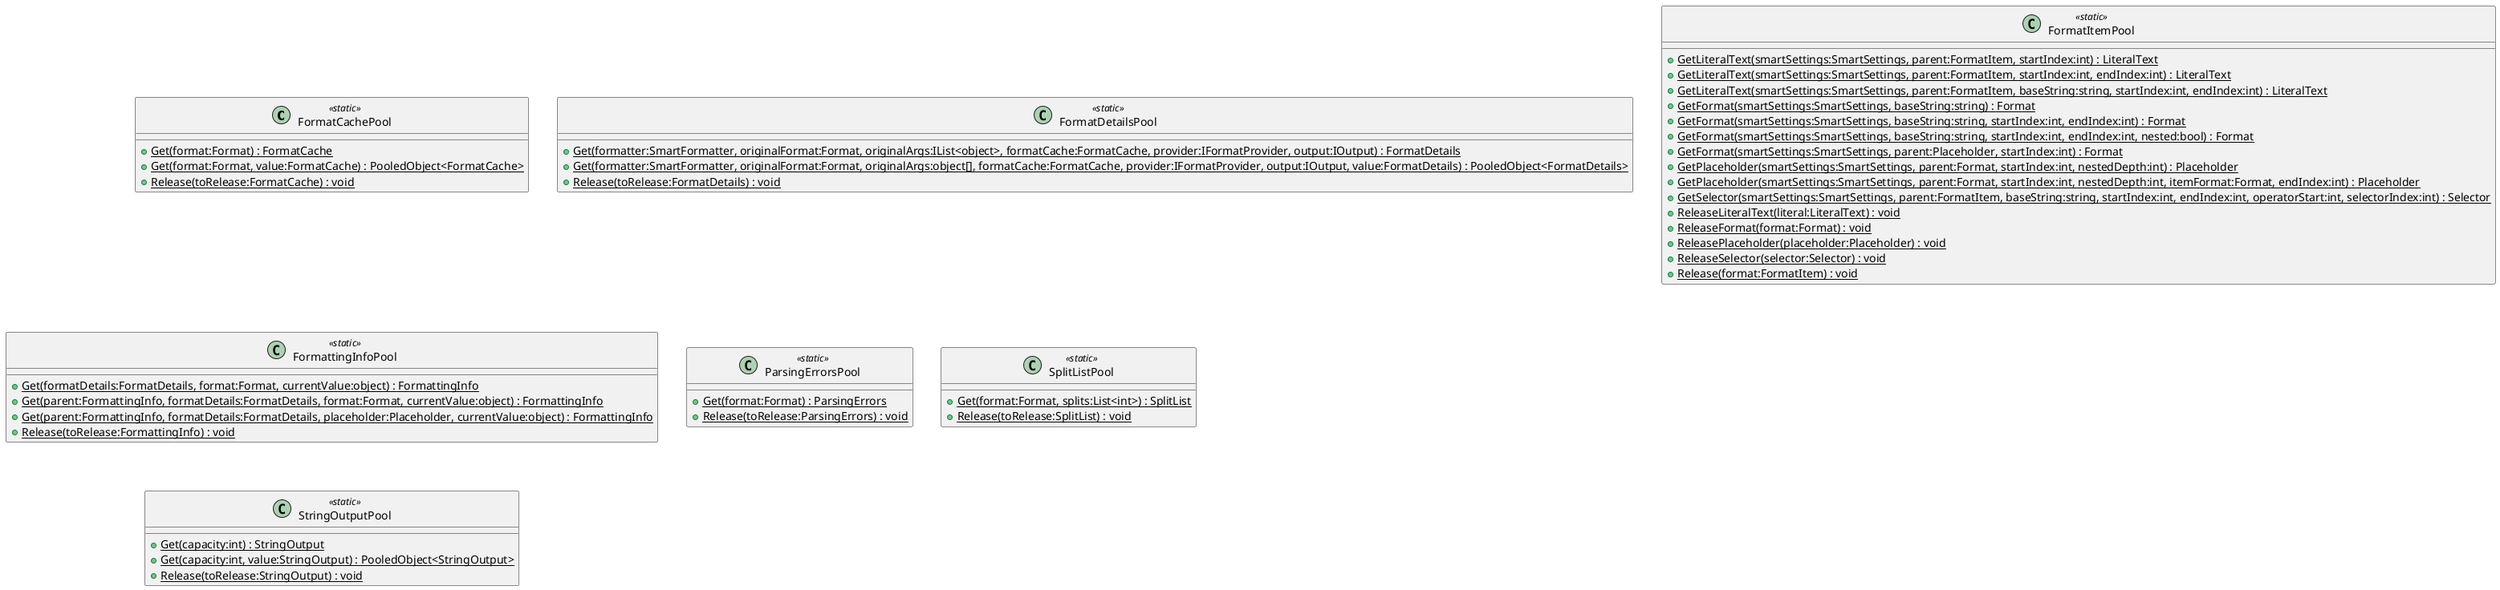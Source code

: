 @startuml
class FormatCachePool <<static>> {
    + {static} Get(format:Format) : FormatCache
    + {static} Get(format:Format, value:FormatCache) : PooledObject<FormatCache>
    + {static} Release(toRelease:FormatCache) : void
}
class FormatDetailsPool <<static>> {
    + {static} Get(formatter:SmartFormatter, originalFormat:Format, originalArgs:IList<object>, formatCache:FormatCache, provider:IFormatProvider, output:IOutput) : FormatDetails
    + {static} Get(formatter:SmartFormatter, originalFormat:Format, originalArgs:object[], formatCache:FormatCache, provider:IFormatProvider, output:IOutput, value:FormatDetails) : PooledObject<FormatDetails>
    + {static} Release(toRelease:FormatDetails) : void
}
class FormatItemPool <<static>> {
    + {static} GetLiteralText(smartSettings:SmartSettings, parent:FormatItem, startIndex:int) : LiteralText
    + {static} GetLiteralText(smartSettings:SmartSettings, parent:FormatItem, startIndex:int, endIndex:int) : LiteralText
    + {static} GetLiteralText(smartSettings:SmartSettings, parent:FormatItem, baseString:string, startIndex:int, endIndex:int) : LiteralText
    + {static} GetFormat(smartSettings:SmartSettings, baseString:string) : Format
    + {static} GetFormat(smartSettings:SmartSettings, baseString:string, startIndex:int, endIndex:int) : Format
    + {static} GetFormat(smartSettings:SmartSettings, baseString:string, startIndex:int, endIndex:int, nested:bool) : Format
    + {static} GetFormat(smartSettings:SmartSettings, parent:Placeholder, startIndex:int) : Format
    + {static} GetPlaceholder(smartSettings:SmartSettings, parent:Format, startIndex:int, nestedDepth:int) : Placeholder
    + {static} GetPlaceholder(smartSettings:SmartSettings, parent:Format, startIndex:int, nestedDepth:int, itemFormat:Format, endIndex:int) : Placeholder
    + {static} GetSelector(smartSettings:SmartSettings, parent:FormatItem, baseString:string, startIndex:int, endIndex:int, operatorStart:int, selectorIndex:int) : Selector
    + {static} ReleaseLiteralText(literal:LiteralText) : void
    + {static} ReleaseFormat(format:Format) : void
    + {static} ReleasePlaceholder(placeholder:Placeholder) : void
    + {static} ReleaseSelector(selector:Selector) : void
    + {static} Release(format:FormatItem) : void
}
class FormattingInfoPool <<static>> {
    + {static} Get(formatDetails:FormatDetails, format:Format, currentValue:object) : FormattingInfo
    + {static} Get(parent:FormattingInfo, formatDetails:FormatDetails, format:Format, currentValue:object) : FormattingInfo
    + {static} Get(parent:FormattingInfo, formatDetails:FormatDetails, placeholder:Placeholder, currentValue:object) : FormattingInfo
    + {static} Release(toRelease:FormattingInfo) : void
}
class ParsingErrorsPool <<static>> {
    + {static} Get(format:Format) : ParsingErrors
    + {static} Release(toRelease:ParsingErrors) : void
}
class SplitListPool <<static>> {
    + {static} Get(format:Format, splits:List<int>) : SplitList
    + {static} Release(toRelease:SplitList) : void
}
class StringOutputPool <<static>> {
    + {static} Get(capacity:int) : StringOutput
    + {static} Get(capacity:int, value:StringOutput) : PooledObject<StringOutput>
    + {static} Release(toRelease:StringOutput) : void
}
@enduml
